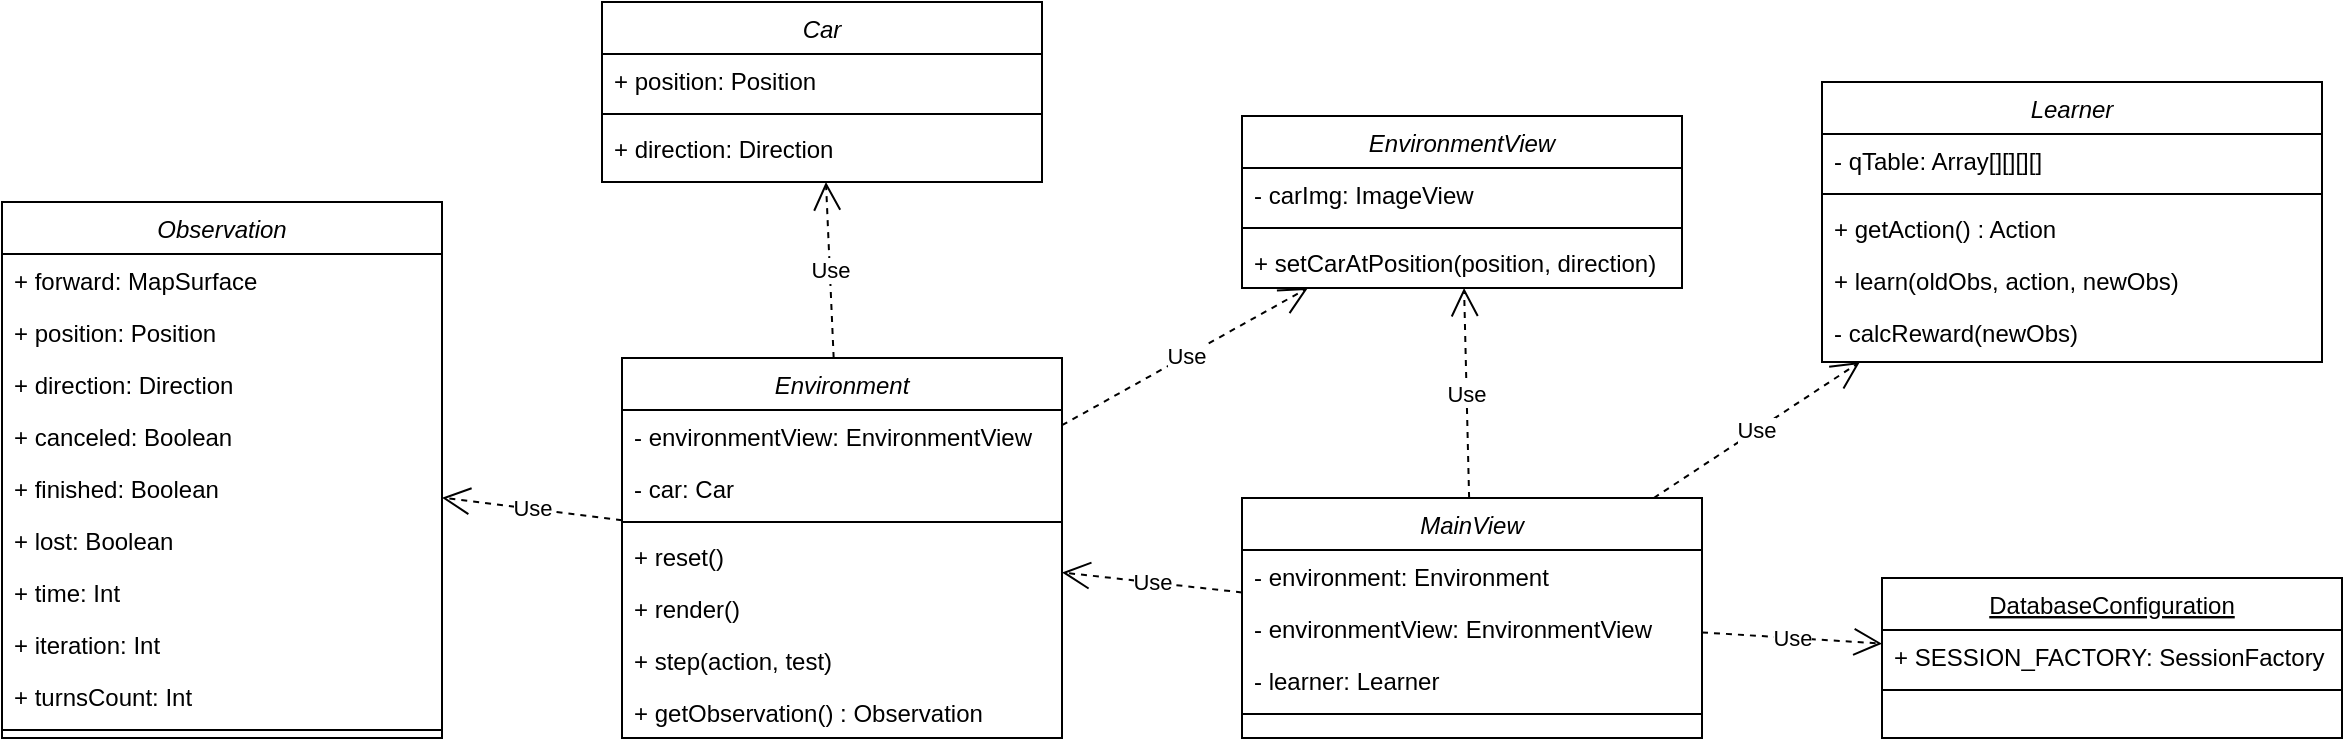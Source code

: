 <mxfile version="13.10.8" type="device"><diagram id="C5RBs43oDa-KdzZeNtuy" name="Page-1"><mxGraphModel dx="2889" dy="2267" grid="1" gridSize="10" guides="1" tooltips="1" connect="1" arrows="1" fold="1" page="1" pageScale="1" pageWidth="827" pageHeight="1169" math="0" shadow="0"><root><mxCell id="WIyWlLk6GJQsqaUBKTNV-0"/><mxCell id="WIyWlLk6GJQsqaUBKTNV-1" parent="WIyWlLk6GJQsqaUBKTNV-0"/><mxCell id="zkfFHV4jXpPFQw0GAbJ--0" value="MainView" style="swimlane;fontStyle=2;align=center;verticalAlign=top;childLayout=stackLayout;horizontal=1;startSize=26;horizontalStack=0;resizeParent=1;resizeLast=0;collapsible=1;marginBottom=0;rounded=0;shadow=0;strokeWidth=1;" parent="WIyWlLk6GJQsqaUBKTNV-1" vertex="1"><mxGeometry x="190" y="88" width="230" height="120" as="geometry"><mxRectangle x="230" y="140" width="160" height="26" as="alternateBounds"/></mxGeometry></mxCell><mxCell id="zkfFHV4jXpPFQw0GAbJ--1" value="- environment: Environment" style="text;align=left;verticalAlign=top;spacingLeft=4;spacingRight=4;overflow=hidden;rotatable=0;points=[[0,0.5],[1,0.5]];portConstraint=eastwest;" parent="zkfFHV4jXpPFQw0GAbJ--0" vertex="1"><mxGeometry y="26" width="230" height="26" as="geometry"/></mxCell><mxCell id="zkfFHV4jXpPFQw0GAbJ--2" value="- environmentView: EnvironmentView" style="text;align=left;verticalAlign=top;spacingLeft=4;spacingRight=4;overflow=hidden;rotatable=0;points=[[0,0.5],[1,0.5]];portConstraint=eastwest;rounded=0;shadow=0;html=0;" parent="zkfFHV4jXpPFQw0GAbJ--0" vertex="1"><mxGeometry y="52" width="230" height="26" as="geometry"/></mxCell><mxCell id="zkfFHV4jXpPFQw0GAbJ--3" value="- learner: Learner" style="text;align=left;verticalAlign=top;spacingLeft=4;spacingRight=4;overflow=hidden;rotatable=0;points=[[0,0.5],[1,0.5]];portConstraint=eastwest;rounded=0;shadow=0;html=0;" parent="zkfFHV4jXpPFQw0GAbJ--0" vertex="1"><mxGeometry y="78" width="230" height="26" as="geometry"/></mxCell><mxCell id="zkfFHV4jXpPFQw0GAbJ--4" value="" style="line;html=1;strokeWidth=1;align=left;verticalAlign=middle;spacingTop=-1;spacingLeft=3;spacingRight=3;rotatable=0;labelPosition=right;points=[];portConstraint=eastwest;" parent="zkfFHV4jXpPFQw0GAbJ--0" vertex="1"><mxGeometry y="104" width="230" height="8" as="geometry"/></mxCell><mxCell id="VyHbtCxOZKgWTlspS1gO-0" value="Environment" style="swimlane;fontStyle=2;align=center;verticalAlign=top;childLayout=stackLayout;horizontal=1;startSize=26;horizontalStack=0;resizeParent=1;resizeLast=0;collapsible=1;marginBottom=0;rounded=0;shadow=0;strokeWidth=1;" vertex="1" parent="WIyWlLk6GJQsqaUBKTNV-1"><mxGeometry x="-120" y="18" width="220" height="190" as="geometry"><mxRectangle x="230" y="140" width="160" height="26" as="alternateBounds"/></mxGeometry></mxCell><mxCell id="VyHbtCxOZKgWTlspS1gO-1" value="- environmentView: EnvironmentView" style="text;align=left;verticalAlign=top;spacingLeft=4;spacingRight=4;overflow=hidden;rotatable=0;points=[[0,0.5],[1,0.5]];portConstraint=eastwest;fontStyle=0" vertex="1" parent="VyHbtCxOZKgWTlspS1gO-0"><mxGeometry y="26" width="220" height="26" as="geometry"/></mxCell><mxCell id="VyHbtCxOZKgWTlspS1gO-50" value="- car: Car" style="text;align=left;verticalAlign=top;spacingLeft=4;spacingRight=4;overflow=hidden;rotatable=0;points=[[0,0.5],[1,0.5]];portConstraint=eastwest;fontStyle=0" vertex="1" parent="VyHbtCxOZKgWTlspS1gO-0"><mxGeometry y="52" width="220" height="26" as="geometry"/></mxCell><mxCell id="VyHbtCxOZKgWTlspS1gO-4" value="" style="line;html=1;strokeWidth=1;align=left;verticalAlign=middle;spacingTop=-1;spacingLeft=3;spacingRight=3;rotatable=0;labelPosition=right;points=[];portConstraint=eastwest;" vertex="1" parent="VyHbtCxOZKgWTlspS1gO-0"><mxGeometry y="78" width="220" height="8" as="geometry"/></mxCell><mxCell id="VyHbtCxOZKgWTlspS1gO-5" value="+ reset()" style="text;align=left;verticalAlign=top;spacingLeft=4;spacingRight=4;overflow=hidden;rotatable=0;points=[[0,0.5],[1,0.5]];portConstraint=eastwest;" vertex="1" parent="VyHbtCxOZKgWTlspS1gO-0"><mxGeometry y="86" width="220" height="26" as="geometry"/></mxCell><mxCell id="VyHbtCxOZKgWTlspS1gO-30" value="+ render()" style="text;align=left;verticalAlign=top;spacingLeft=4;spacingRight=4;overflow=hidden;rotatable=0;points=[[0,0.5],[1,0.5]];portConstraint=eastwest;" vertex="1" parent="VyHbtCxOZKgWTlspS1gO-0"><mxGeometry y="112" width="220" height="26" as="geometry"/></mxCell><mxCell id="VyHbtCxOZKgWTlspS1gO-31" value="+ step(action, test)" style="text;align=left;verticalAlign=top;spacingLeft=4;spacingRight=4;overflow=hidden;rotatable=0;points=[[0,0.5],[1,0.5]];portConstraint=eastwest;" vertex="1" parent="VyHbtCxOZKgWTlspS1gO-0"><mxGeometry y="138" width="220" height="26" as="geometry"/></mxCell><mxCell id="VyHbtCxOZKgWTlspS1gO-32" value="+ getObservation() : Observation" style="text;align=left;verticalAlign=top;spacingLeft=4;spacingRight=4;overflow=hidden;rotatable=0;points=[[0,0.5],[1,0.5]];portConstraint=eastwest;" vertex="1" parent="VyHbtCxOZKgWTlspS1gO-0"><mxGeometry y="164" width="220" height="26" as="geometry"/></mxCell><mxCell id="VyHbtCxOZKgWTlspS1gO-6" value="EnvironmentView" style="swimlane;fontStyle=2;align=center;verticalAlign=top;childLayout=stackLayout;horizontal=1;startSize=26;horizontalStack=0;resizeParent=1;resizeLast=0;collapsible=1;marginBottom=0;rounded=0;shadow=0;strokeWidth=1;" vertex="1" parent="WIyWlLk6GJQsqaUBKTNV-1"><mxGeometry x="190" y="-103" width="220" height="86" as="geometry"><mxRectangle x="230" y="140" width="160" height="26" as="alternateBounds"/></mxGeometry></mxCell><mxCell id="VyHbtCxOZKgWTlspS1gO-11" value="- carImg: ImageView" style="text;align=left;verticalAlign=top;spacingLeft=4;spacingRight=4;overflow=hidden;rotatable=0;points=[[0,0.5],[1,0.5]];portConstraint=eastwest;" vertex="1" parent="VyHbtCxOZKgWTlspS1gO-6"><mxGeometry y="26" width="220" height="26" as="geometry"/></mxCell><mxCell id="VyHbtCxOZKgWTlspS1gO-10" value="" style="line;html=1;strokeWidth=1;align=left;verticalAlign=middle;spacingTop=-1;spacingLeft=3;spacingRight=3;rotatable=0;labelPosition=right;points=[];portConstraint=eastwest;" vertex="1" parent="VyHbtCxOZKgWTlspS1gO-6"><mxGeometry y="52" width="220" height="8" as="geometry"/></mxCell><mxCell id="VyHbtCxOZKgWTlspS1gO-35" value="+ setCarAtPosition(position, direction)" style="text;align=left;verticalAlign=top;spacingLeft=4;spacingRight=4;overflow=hidden;rotatable=0;points=[[0,0.5],[1,0.5]];portConstraint=eastwest;" vertex="1" parent="VyHbtCxOZKgWTlspS1gO-6"><mxGeometry y="60" width="220" height="26" as="geometry"/></mxCell><mxCell id="VyHbtCxOZKgWTlspS1gO-12" value="Use" style="endArrow=open;endSize=12;dashed=1;html=1;" edge="1" parent="WIyWlLk6GJQsqaUBKTNV-1" source="zkfFHV4jXpPFQw0GAbJ--0" target="VyHbtCxOZKgWTlspS1gO-0"><mxGeometry width="160" relative="1" as="geometry"><mxPoint x="-160" y="270" as="sourcePoint"/><mxPoint y="270" as="targetPoint"/></mxGeometry></mxCell><mxCell id="VyHbtCxOZKgWTlspS1gO-13" value="Use" style="endArrow=open;endSize=12;dashed=1;html=1;" edge="1" parent="WIyWlLk6GJQsqaUBKTNV-1" source="zkfFHV4jXpPFQw0GAbJ--0" target="VyHbtCxOZKgWTlspS1gO-6"><mxGeometry width="160" relative="1" as="geometry"><mxPoint x="230" y="164.714" as="sourcePoint"/><mxPoint x="110" y="113.286" as="targetPoint"/></mxGeometry></mxCell><mxCell id="VyHbtCxOZKgWTlspS1gO-14" value="Use" style="endArrow=open;endSize=12;dashed=1;html=1;" edge="1" parent="WIyWlLk6GJQsqaUBKTNV-1" source="VyHbtCxOZKgWTlspS1gO-0" target="VyHbtCxOZKgWTlspS1gO-6"><mxGeometry width="160" relative="1" as="geometry"><mxPoint x="240" y="174.714" as="sourcePoint"/><mxPoint x="120" y="123.286" as="targetPoint"/></mxGeometry></mxCell><mxCell id="VyHbtCxOZKgWTlspS1gO-15" value="Learner" style="swimlane;fontStyle=2;align=center;verticalAlign=top;childLayout=stackLayout;horizontal=1;startSize=26;horizontalStack=0;resizeParent=1;resizeLast=0;collapsible=1;marginBottom=0;rounded=0;shadow=0;strokeWidth=1;" vertex="1" parent="WIyWlLk6GJQsqaUBKTNV-1"><mxGeometry x="480" y="-120" width="250" height="140" as="geometry"><mxRectangle x="230" y="140" width="160" height="26" as="alternateBounds"/></mxGeometry></mxCell><mxCell id="VyHbtCxOZKgWTlspS1gO-16" value="- qTable: Array[][][][]" style="text;align=left;verticalAlign=top;spacingLeft=4;spacingRight=4;overflow=hidden;rotatable=0;points=[[0,0.5],[1,0.5]];portConstraint=eastwest;fontStyle=0" vertex="1" parent="VyHbtCxOZKgWTlspS1gO-15"><mxGeometry y="26" width="250" height="26" as="geometry"/></mxCell><mxCell id="VyHbtCxOZKgWTlspS1gO-19" value="" style="line;html=1;strokeWidth=1;align=left;verticalAlign=middle;spacingTop=-1;spacingLeft=3;spacingRight=3;rotatable=0;labelPosition=right;points=[];portConstraint=eastwest;" vertex="1" parent="VyHbtCxOZKgWTlspS1gO-15"><mxGeometry y="52" width="250" height="8" as="geometry"/></mxCell><mxCell id="VyHbtCxOZKgWTlspS1gO-20" value="+ getAction() : Action" style="text;align=left;verticalAlign=top;spacingLeft=4;spacingRight=4;overflow=hidden;rotatable=0;points=[[0,0.5],[1,0.5]];portConstraint=eastwest;" vertex="1" parent="VyHbtCxOZKgWTlspS1gO-15"><mxGeometry y="60" width="250" height="26" as="geometry"/></mxCell><mxCell id="VyHbtCxOZKgWTlspS1gO-33" value="+ learn(oldObs, action, newObs)" style="text;align=left;verticalAlign=top;spacingLeft=4;spacingRight=4;overflow=hidden;rotatable=0;points=[[0,0.5],[1,0.5]];portConstraint=eastwest;" vertex="1" parent="VyHbtCxOZKgWTlspS1gO-15"><mxGeometry y="86" width="250" height="26" as="geometry"/></mxCell><mxCell id="VyHbtCxOZKgWTlspS1gO-34" value="- calcReward(newObs)" style="text;align=left;verticalAlign=top;spacingLeft=4;spacingRight=4;overflow=hidden;rotatable=0;points=[[0,0.5],[1,0.5]];portConstraint=eastwest;" vertex="1" parent="VyHbtCxOZKgWTlspS1gO-15"><mxGeometry y="112" width="250" height="26" as="geometry"/></mxCell><mxCell id="VyHbtCxOZKgWTlspS1gO-21" value="Use" style="endArrow=open;endSize=12;dashed=1;html=1;" edge="1" parent="WIyWlLk6GJQsqaUBKTNV-1" source="zkfFHV4jXpPFQw0GAbJ--0" target="VyHbtCxOZKgWTlspS1gO-15"><mxGeometry width="160" relative="1" as="geometry"><mxPoint x="310" y="130" as="sourcePoint"/><mxPoint x="310" y="10" as="targetPoint"/></mxGeometry></mxCell><mxCell id="VyHbtCxOZKgWTlspS1gO-22" value="DatabaseConfiguration" style="swimlane;fontStyle=4;align=center;verticalAlign=top;childLayout=stackLayout;horizontal=1;startSize=26;horizontalStack=0;resizeParent=1;resizeLast=0;collapsible=1;marginBottom=0;rounded=0;shadow=0;strokeWidth=1;" vertex="1" parent="WIyWlLk6GJQsqaUBKTNV-1"><mxGeometry x="510" y="128" width="230" height="80" as="geometry"><mxRectangle x="230" y="140" width="160" height="26" as="alternateBounds"/></mxGeometry></mxCell><mxCell id="VyHbtCxOZKgWTlspS1gO-23" value="+ SESSION_FACTORY: SessionFactory" style="text;align=left;verticalAlign=top;spacingLeft=4;spacingRight=4;overflow=hidden;rotatable=0;points=[[0,0.5],[1,0.5]];portConstraint=eastwest;fontStyle=0" vertex="1" parent="VyHbtCxOZKgWTlspS1gO-22"><mxGeometry y="26" width="230" height="26" as="geometry"/></mxCell><mxCell id="VyHbtCxOZKgWTlspS1gO-26" value="" style="line;html=1;strokeWidth=1;align=left;verticalAlign=middle;spacingTop=-1;spacingLeft=3;spacingRight=3;rotatable=0;labelPosition=right;points=[];portConstraint=eastwest;" vertex="1" parent="VyHbtCxOZKgWTlspS1gO-22"><mxGeometry y="52" width="230" height="8" as="geometry"/></mxCell><mxCell id="VyHbtCxOZKgWTlspS1gO-28" value="Use" style="endArrow=open;endSize=12;dashed=1;html=1;" edge="1" parent="WIyWlLk6GJQsqaUBKTNV-1" source="zkfFHV4jXpPFQw0GAbJ--0" target="VyHbtCxOZKgWTlspS1gO-22"><mxGeometry width="160" relative="1" as="geometry"><mxPoint x="379.535" y="130" as="sourcePoint"/><mxPoint x="500.465" y="10" as="targetPoint"/></mxGeometry></mxCell><mxCell id="VyHbtCxOZKgWTlspS1gO-36" value="Observation" style="swimlane;fontStyle=2;align=center;verticalAlign=top;childLayout=stackLayout;horizontal=1;startSize=26;horizontalStack=0;resizeParent=1;resizeLast=0;collapsible=1;marginBottom=0;rounded=0;shadow=0;strokeWidth=1;" vertex="1" parent="WIyWlLk6GJQsqaUBKTNV-1"><mxGeometry x="-430" y="-60" width="220" height="268" as="geometry"><mxRectangle x="230" y="140" width="160" height="26" as="alternateBounds"/></mxGeometry></mxCell><mxCell id="VyHbtCxOZKgWTlspS1gO-37" value="+ forward: MapSurface" style="text;align=left;verticalAlign=top;spacingLeft=4;spacingRight=4;overflow=hidden;rotatable=0;points=[[0,0.5],[1,0.5]];portConstraint=eastwest;fontStyle=0" vertex="1" parent="VyHbtCxOZKgWTlspS1gO-36"><mxGeometry y="26" width="220" height="26" as="geometry"/></mxCell><mxCell id="VyHbtCxOZKgWTlspS1gO-43" value="+ position: Position" style="text;align=left;verticalAlign=top;spacingLeft=4;spacingRight=4;overflow=hidden;rotatable=0;points=[[0,0.5],[1,0.5]];portConstraint=eastwest;fontStyle=0" vertex="1" parent="VyHbtCxOZKgWTlspS1gO-36"><mxGeometry y="52" width="220" height="26" as="geometry"/></mxCell><mxCell id="VyHbtCxOZKgWTlspS1gO-44" value="+ direction: Direction" style="text;align=left;verticalAlign=top;spacingLeft=4;spacingRight=4;overflow=hidden;rotatable=0;points=[[0,0.5],[1,0.5]];portConstraint=eastwest;fontStyle=0" vertex="1" parent="VyHbtCxOZKgWTlspS1gO-36"><mxGeometry y="78" width="220" height="26" as="geometry"/></mxCell><mxCell id="VyHbtCxOZKgWTlspS1gO-45" value="+ canceled: Boolean" style="text;align=left;verticalAlign=top;spacingLeft=4;spacingRight=4;overflow=hidden;rotatable=0;points=[[0,0.5],[1,0.5]];portConstraint=eastwest;fontStyle=0" vertex="1" parent="VyHbtCxOZKgWTlspS1gO-36"><mxGeometry y="104" width="220" height="26" as="geometry"/></mxCell><mxCell id="VyHbtCxOZKgWTlspS1gO-46" value="+ finished: Boolean" style="text;align=left;verticalAlign=top;spacingLeft=4;spacingRight=4;overflow=hidden;rotatable=0;points=[[0,0.5],[1,0.5]];portConstraint=eastwest;fontStyle=0" vertex="1" parent="VyHbtCxOZKgWTlspS1gO-36"><mxGeometry y="130" width="220" height="26" as="geometry"/></mxCell><mxCell id="VyHbtCxOZKgWTlspS1gO-47" value="+ lost: Boolean" style="text;align=left;verticalAlign=top;spacingLeft=4;spacingRight=4;overflow=hidden;rotatable=0;points=[[0,0.5],[1,0.5]];portConstraint=eastwest;fontStyle=0" vertex="1" parent="VyHbtCxOZKgWTlspS1gO-36"><mxGeometry y="156" width="220" height="26" as="geometry"/></mxCell><mxCell id="VyHbtCxOZKgWTlspS1gO-48" value="+ time: Int" style="text;align=left;verticalAlign=top;spacingLeft=4;spacingRight=4;overflow=hidden;rotatable=0;points=[[0,0.5],[1,0.5]];portConstraint=eastwest;fontStyle=0" vertex="1" parent="VyHbtCxOZKgWTlspS1gO-36"><mxGeometry y="182" width="220" height="26" as="geometry"/></mxCell><mxCell id="VyHbtCxOZKgWTlspS1gO-49" value="+ iteration: Int" style="text;align=left;verticalAlign=top;spacingLeft=4;spacingRight=4;overflow=hidden;rotatable=0;points=[[0,0.5],[1,0.5]];portConstraint=eastwest;fontStyle=0" vertex="1" parent="VyHbtCxOZKgWTlspS1gO-36"><mxGeometry y="208" width="220" height="26" as="geometry"/></mxCell><mxCell id="VyHbtCxOZKgWTlspS1gO-51" value="+ turnsCount: Int" style="text;align=left;verticalAlign=top;spacingLeft=4;spacingRight=4;overflow=hidden;rotatable=0;points=[[0,0.5],[1,0.5]];portConstraint=eastwest;fontStyle=0" vertex="1" parent="VyHbtCxOZKgWTlspS1gO-36"><mxGeometry y="234" width="220" height="26" as="geometry"/></mxCell><mxCell id="VyHbtCxOZKgWTlspS1gO-38" value="" style="line;html=1;strokeWidth=1;align=left;verticalAlign=middle;spacingTop=-1;spacingLeft=3;spacingRight=3;rotatable=0;labelPosition=right;points=[];portConstraint=eastwest;" vertex="1" parent="VyHbtCxOZKgWTlspS1gO-36"><mxGeometry y="260" width="220" height="8" as="geometry"/></mxCell><mxCell id="VyHbtCxOZKgWTlspS1gO-52" value="Car" style="swimlane;fontStyle=2;align=center;verticalAlign=top;childLayout=stackLayout;horizontal=1;startSize=26;horizontalStack=0;resizeParent=1;resizeLast=0;collapsible=1;marginBottom=0;rounded=0;shadow=0;strokeWidth=1;" vertex="1" parent="WIyWlLk6GJQsqaUBKTNV-1"><mxGeometry x="-130" y="-160" width="220" height="90" as="geometry"><mxRectangle x="230" y="140" width="160" height="26" as="alternateBounds"/></mxGeometry></mxCell><mxCell id="VyHbtCxOZKgWTlspS1gO-53" value="+ position: Position" style="text;align=left;verticalAlign=top;spacingLeft=4;spacingRight=4;overflow=hidden;rotatable=0;points=[[0,0.5],[1,0.5]];portConstraint=eastwest;fontStyle=0" vertex="1" parent="VyHbtCxOZKgWTlspS1gO-52"><mxGeometry y="26" width="220" height="26" as="geometry"/></mxCell><mxCell id="VyHbtCxOZKgWTlspS1gO-54" value="" style="line;html=1;strokeWidth=1;align=left;verticalAlign=middle;spacingTop=-1;spacingLeft=3;spacingRight=3;rotatable=0;labelPosition=right;points=[];portConstraint=eastwest;" vertex="1" parent="VyHbtCxOZKgWTlspS1gO-52"><mxGeometry y="52" width="220" height="8" as="geometry"/></mxCell><mxCell id="VyHbtCxOZKgWTlspS1gO-55" value="+ direction: Direction" style="text;align=left;verticalAlign=top;spacingLeft=4;spacingRight=4;overflow=hidden;rotatable=0;points=[[0,0.5],[1,0.5]];portConstraint=eastwest;fontStyle=0" vertex="1" parent="VyHbtCxOZKgWTlspS1gO-52"><mxGeometry y="60" width="220" height="26" as="geometry"/></mxCell><mxCell id="VyHbtCxOZKgWTlspS1gO-63" value="Use" style="endArrow=open;endSize=12;dashed=1;html=1;" edge="1" parent="WIyWlLk6GJQsqaUBKTNV-1" source="VyHbtCxOZKgWTlspS1gO-0" target="VyHbtCxOZKgWTlspS1gO-52"><mxGeometry width="160" relative="1" as="geometry"><mxPoint x="100" y="51.719" as="sourcePoint"/><mxPoint x="221.226" y="-7" as="targetPoint"/></mxGeometry></mxCell><mxCell id="VyHbtCxOZKgWTlspS1gO-64" value="Use" style="endArrow=open;endSize=12;dashed=1;html=1;" edge="1" parent="WIyWlLk6GJQsqaUBKTNV-1" source="VyHbtCxOZKgWTlspS1gO-0" target="VyHbtCxOZKgWTlspS1gO-36"><mxGeometry width="160" relative="1" as="geometry"><mxPoint x="110" y="61.719" as="sourcePoint"/><mxPoint x="231.226" y="3" as="targetPoint"/></mxGeometry></mxCell></root></mxGraphModel></diagram></mxfile>